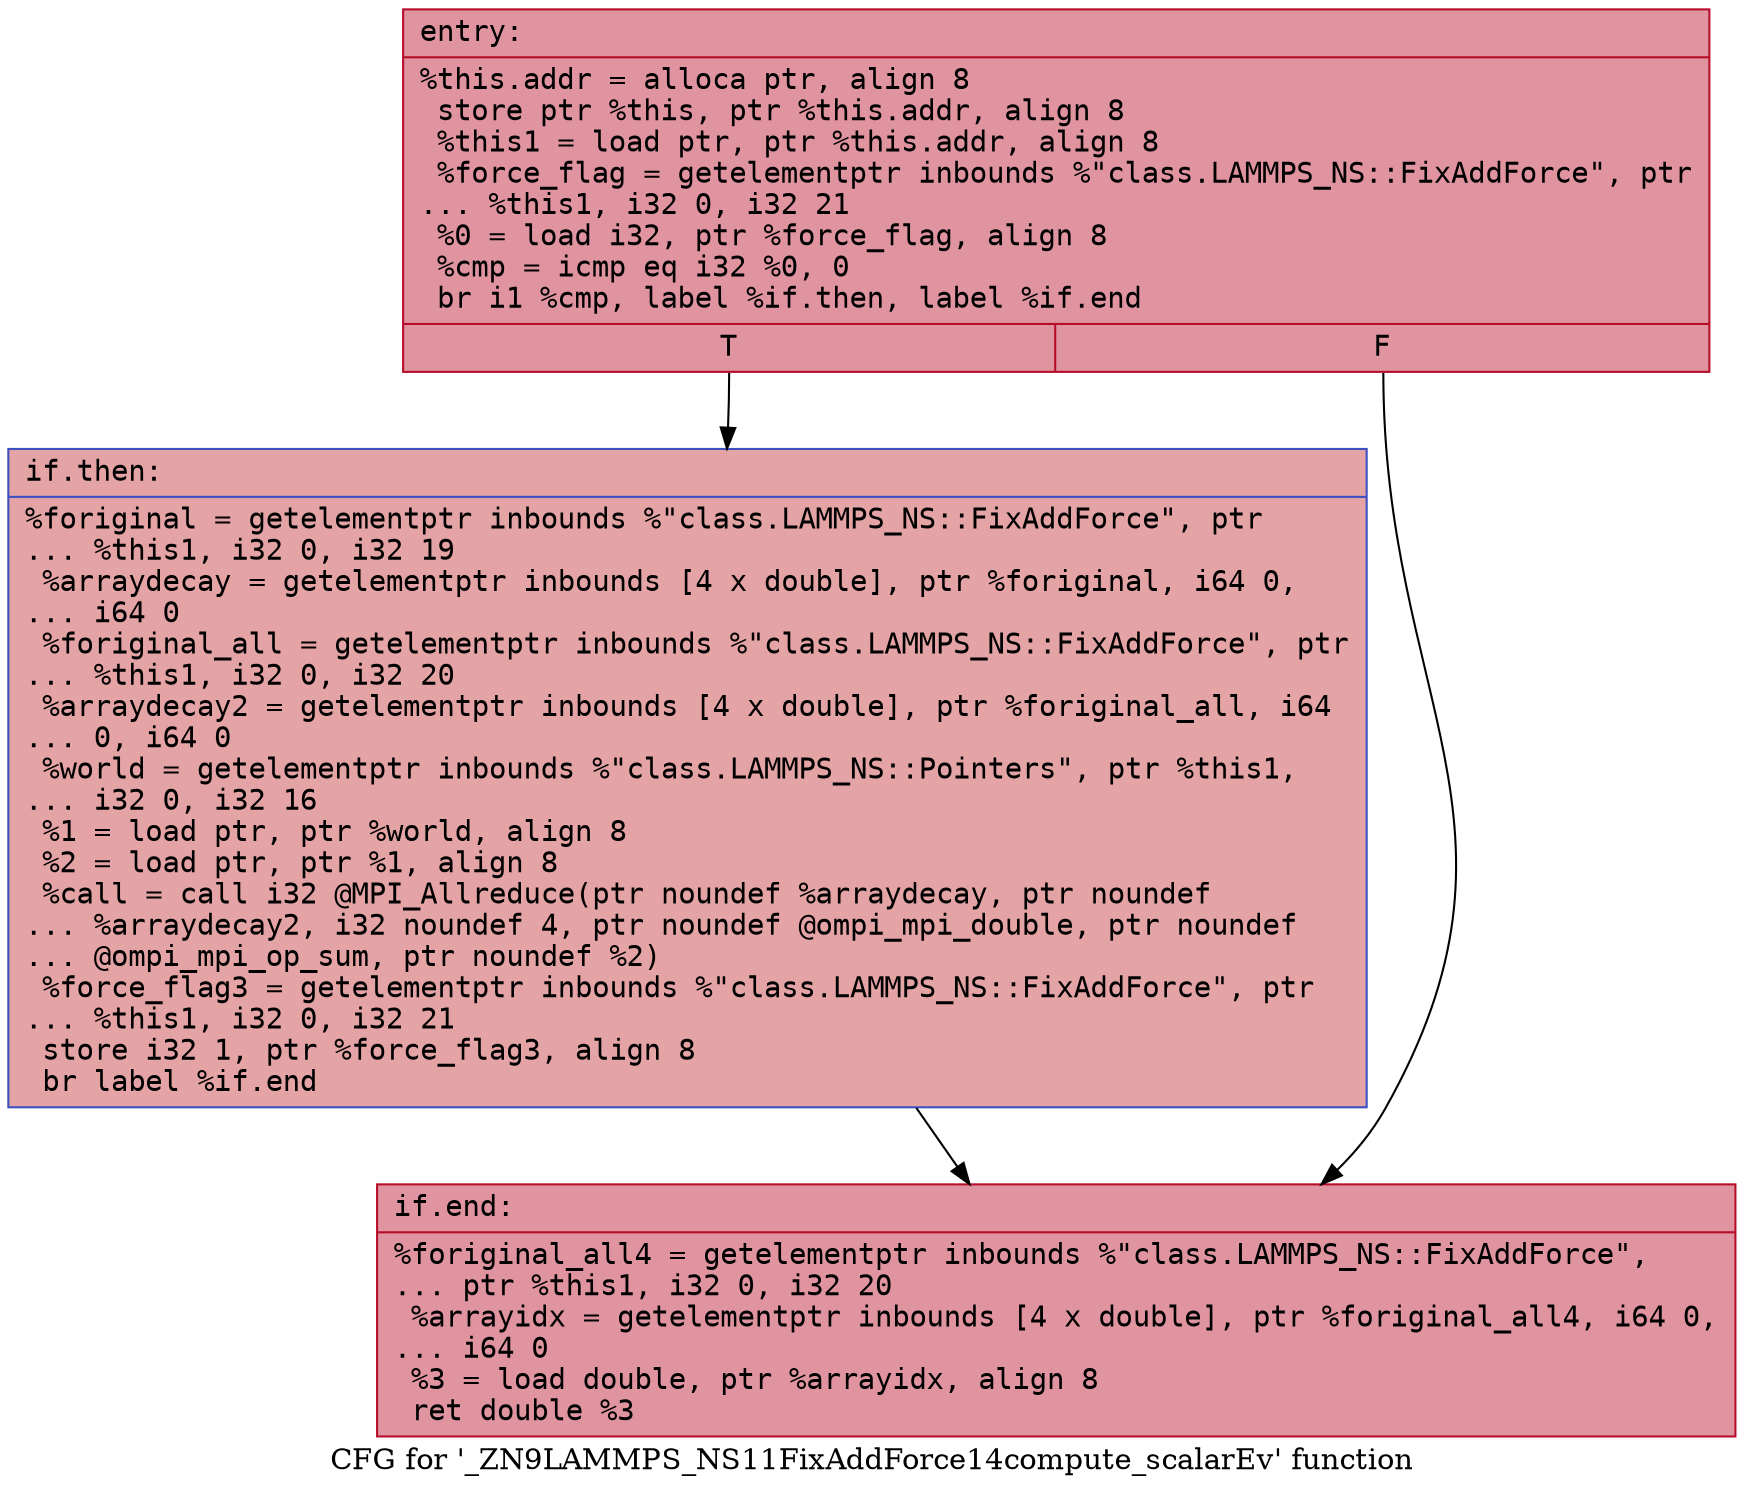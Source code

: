 digraph "CFG for '_ZN9LAMMPS_NS11FixAddForce14compute_scalarEv' function" {
	label="CFG for '_ZN9LAMMPS_NS11FixAddForce14compute_scalarEv' function";

	Node0x555b21a71df0 [shape=record,color="#b70d28ff", style=filled, fillcolor="#b70d2870" fontname="Courier",label="{entry:\l|  %this.addr = alloca ptr, align 8\l  store ptr %this, ptr %this.addr, align 8\l  %this1 = load ptr, ptr %this.addr, align 8\l  %force_flag = getelementptr inbounds %\"class.LAMMPS_NS::FixAddForce\", ptr\l... %this1, i32 0, i32 21\l  %0 = load i32, ptr %force_flag, align 8\l  %cmp = icmp eq i32 %0, 0\l  br i1 %cmp, label %if.then, label %if.end\l|{<s0>T|<s1>F}}"];
	Node0x555b21a71df0:s0 -> Node0x555b21a721b0[tooltip="entry -> if.then\nProbability 37.50%" ];
	Node0x555b21a71df0:s1 -> Node0x555b21a72220[tooltip="entry -> if.end\nProbability 62.50%" ];
	Node0x555b21a721b0 [shape=record,color="#3d50c3ff", style=filled, fillcolor="#c32e3170" fontname="Courier",label="{if.then:\l|  %foriginal = getelementptr inbounds %\"class.LAMMPS_NS::FixAddForce\", ptr\l... %this1, i32 0, i32 19\l  %arraydecay = getelementptr inbounds [4 x double], ptr %foriginal, i64 0,\l... i64 0\l  %foriginal_all = getelementptr inbounds %\"class.LAMMPS_NS::FixAddForce\", ptr\l... %this1, i32 0, i32 20\l  %arraydecay2 = getelementptr inbounds [4 x double], ptr %foriginal_all, i64\l... 0, i64 0\l  %world = getelementptr inbounds %\"class.LAMMPS_NS::Pointers\", ptr %this1,\l... i32 0, i32 16\l  %1 = load ptr, ptr %world, align 8\l  %2 = load ptr, ptr %1, align 8\l  %call = call i32 @MPI_Allreduce(ptr noundef %arraydecay, ptr noundef\l... %arraydecay2, i32 noundef 4, ptr noundef @ompi_mpi_double, ptr noundef\l... @ompi_mpi_op_sum, ptr noundef %2)\l  %force_flag3 = getelementptr inbounds %\"class.LAMMPS_NS::FixAddForce\", ptr\l... %this1, i32 0, i32 21\l  store i32 1, ptr %force_flag3, align 8\l  br label %if.end\l}"];
	Node0x555b21a721b0 -> Node0x555b21a72220[tooltip="if.then -> if.end\nProbability 100.00%" ];
	Node0x555b21a72220 [shape=record,color="#b70d28ff", style=filled, fillcolor="#b70d2870" fontname="Courier",label="{if.end:\l|  %foriginal_all4 = getelementptr inbounds %\"class.LAMMPS_NS::FixAddForce\",\l... ptr %this1, i32 0, i32 20\l  %arrayidx = getelementptr inbounds [4 x double], ptr %foriginal_all4, i64 0,\l... i64 0\l  %3 = load double, ptr %arrayidx, align 8\l  ret double %3\l}"];
}

